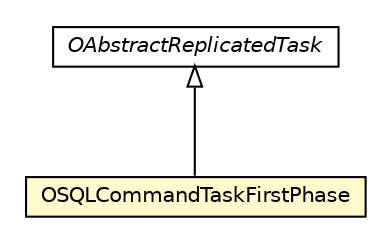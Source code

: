 #!/usr/local/bin/dot
#
# Class diagram 
# Generated by UMLGraph version R5_6-24-gf6e263 (http://www.umlgraph.org/)
#

digraph G {
	edge [fontname="Helvetica",fontsize=10,labelfontname="Helvetica",labelfontsize=10];
	node [fontname="Helvetica",fontsize=10,shape=plaintext];
	nodesep=0.25;
	ranksep=0.5;
	// com.orientechnologies.orient.server.distributed.task.OAbstractReplicatedTask
	c6013839 [label=<<table title="com.orientechnologies.orient.server.distributed.task.OAbstractReplicatedTask" border="0" cellborder="1" cellspacing="0" cellpadding="2" port="p" href="../../task/OAbstractReplicatedTask.html">
		<tr><td><table border="0" cellspacing="0" cellpadding="1">
<tr><td align="center" balign="center"><font face="Helvetica-Oblique"> OAbstractReplicatedTask </font></td></tr>
		</table></td></tr>
		</table>>, URL="../../task/OAbstractReplicatedTask.html", fontname="Helvetica", fontcolor="black", fontsize=10.0];
	// com.orientechnologies.orient.server.distributed.impl.task.OSQLCommandTaskFirstPhase
	c6014126 [label=<<table title="com.orientechnologies.orient.server.distributed.impl.task.OSQLCommandTaskFirstPhase" border="0" cellborder="1" cellspacing="0" cellpadding="2" port="p" bgcolor="lemonChiffon" href="./OSQLCommandTaskFirstPhase.html">
		<tr><td><table border="0" cellspacing="0" cellpadding="1">
<tr><td align="center" balign="center"> OSQLCommandTaskFirstPhase </td></tr>
		</table></td></tr>
		</table>>, URL="./OSQLCommandTaskFirstPhase.html", fontname="Helvetica", fontcolor="black", fontsize=10.0];
	//com.orientechnologies.orient.server.distributed.impl.task.OSQLCommandTaskFirstPhase extends com.orientechnologies.orient.server.distributed.task.OAbstractReplicatedTask
	c6013839:p -> c6014126:p [dir=back,arrowtail=empty];
}

